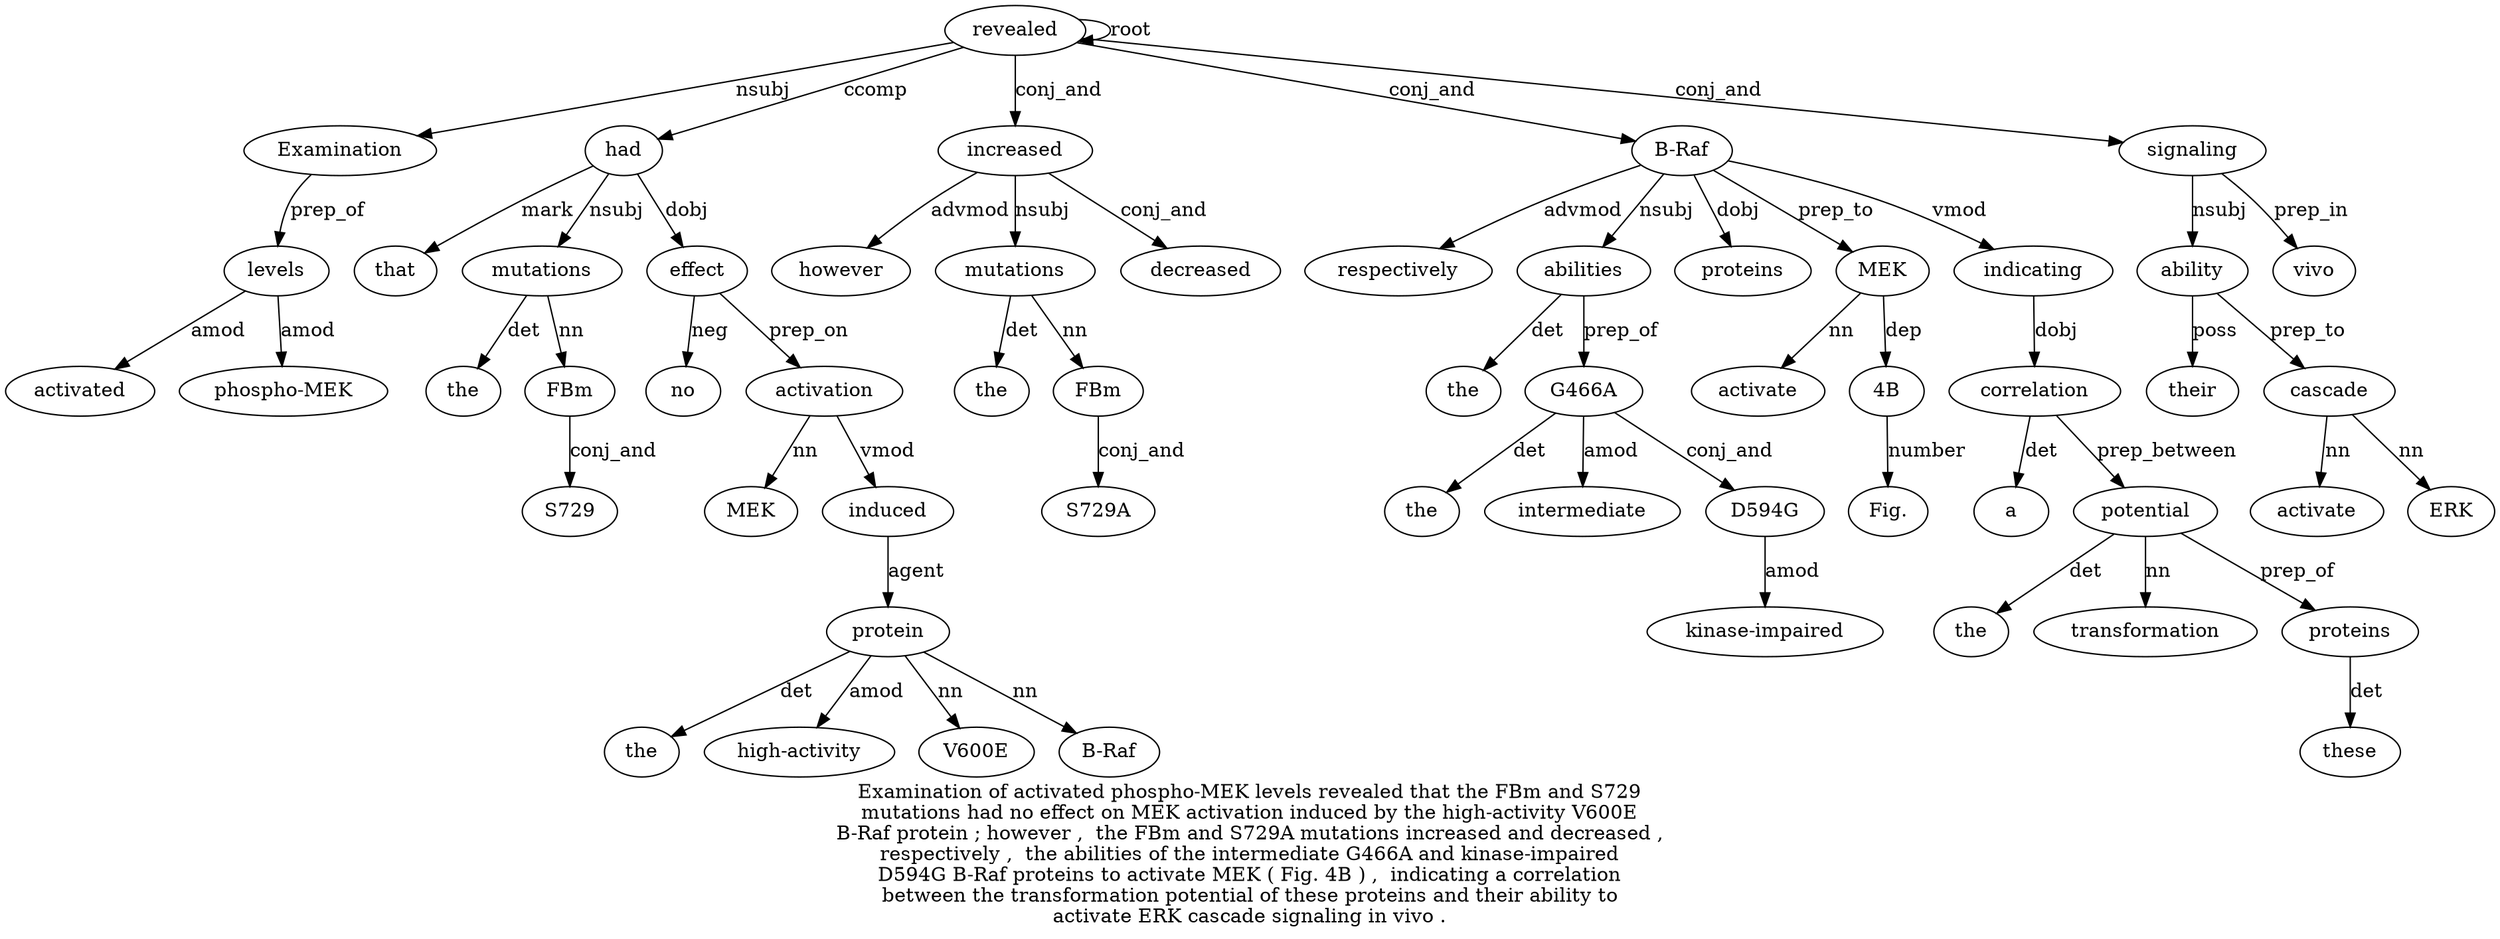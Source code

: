 digraph "Examination of activated phospho-MEK levels revealed that the FBm and S729 mutations had no effect on MEK activation induced by the high-activity V600E B-Raf protein ; however ,  the FBm and S729A mutations increased and decreased ,  respectively ,  the abilities of the intermediate G466A and kinase-impaired D594G B-Raf proteins to activate MEK ( Fig. 4B ) ,  indicating a correlation between the transformation potential of these proteins and their ability to activate ERK cascade signaling in vivo ." {
label="Examination of activated phospho-MEK levels revealed that the FBm and S729
mutations had no effect on MEK activation induced by the high-activity V600E
B-Raf protein ; however ,  the FBm and S729A mutations increased and decreased ,
respectively ,  the abilities of the intermediate G466A and kinase-impaired
D594G B-Raf proteins to activate MEK ( Fig. 4B ) ,  indicating a correlation
between the transformation potential of these proteins and their ability to
activate ERK cascade signaling in vivo .";
revealed6 [style=filled, fillcolor=white, label=revealed];
Examination1 [style=filled, fillcolor=white, label=Examination];
revealed6 -> Examination1  [label=nsubj];
levels5 [style=filled, fillcolor=white, label=levels];
activated3 [style=filled, fillcolor=white, label=activated];
levels5 -> activated3  [label=amod];
"phospho-MEK4" [style=filled, fillcolor=white, label="phospho-MEK"];
levels5 -> "phospho-MEK4"  [label=amod];
Examination1 -> levels5  [label=prep_of];
revealed6 -> revealed6  [label=root];
had13 [style=filled, fillcolor=white, label=had];
that7 [style=filled, fillcolor=white, label=that];
had13 -> that7  [label=mark];
mutations12 [style=filled, fillcolor=white, label=mutations];
the8 [style=filled, fillcolor=white, label=the];
mutations12 -> the8  [label=det];
FBm9 [style=filled, fillcolor=white, label=FBm];
mutations12 -> FBm9  [label=nn];
S72911 [style=filled, fillcolor=white, label=S729];
FBm9 -> S72911  [label=conj_and];
had13 -> mutations12  [label=nsubj];
revealed6 -> had13  [label=ccomp];
effect15 [style=filled, fillcolor=white, label=effect];
no14 [style=filled, fillcolor=white, label=no];
effect15 -> no14  [label=neg];
had13 -> effect15  [label=dobj];
activation18 [style=filled, fillcolor=white, label=activation];
MEK17 [style=filled, fillcolor=white, label=MEK];
activation18 -> MEK17  [label=nn];
effect15 -> activation18  [label=prep_on];
induced19 [style=filled, fillcolor=white, label=induced];
activation18 -> induced19  [label=vmod];
protein25 [style=filled, fillcolor=white, label=protein];
the21 [style=filled, fillcolor=white, label=the];
protein25 -> the21  [label=det];
"high-activity22" [style=filled, fillcolor=white, label="high-activity"];
protein25 -> "high-activity22"  [label=amod];
V600E23 [style=filled, fillcolor=white, label=V600E];
protein25 -> V600E23  [label=nn];
"B-Raf24" [style=filled, fillcolor=white, label="B-Raf"];
protein25 -> "B-Raf24"  [label=nn];
induced19 -> protein25  [label=agent];
increased34 [style=filled, fillcolor=white, label=increased];
however27 [style=filled, fillcolor=white, label=however];
increased34 -> however27  [label=advmod];
mutations33 [style=filled, fillcolor=white, label=mutations];
the29 [style=filled, fillcolor=white, label=the];
mutations33 -> the29  [label=det];
FBm30 [style=filled, fillcolor=white, label=FBm];
mutations33 -> FBm30  [label=nn];
S729A3 [style=filled, fillcolor=white, label=S729A];
FBm30 -> S729A3  [label=conj_and];
increased34 -> mutations33  [label=nsubj];
revealed6 -> increased34  [label=conj_and];
decreased36 [style=filled, fillcolor=white, label=decreased];
increased34 -> decreased36  [label=conj_and];
"B-Raf49" [style=filled, fillcolor=white, label="B-Raf"];
respectively38 [style=filled, fillcolor=white, label=respectively];
"B-Raf49" -> respectively38  [label=advmod];
abilities41 [style=filled, fillcolor=white, label=abilities];
the40 [style=filled, fillcolor=white, label=the];
abilities41 -> the40  [label=det];
"B-Raf49" -> abilities41  [label=nsubj];
G466A45 [style=filled, fillcolor=white, label=G466A];
the43 [style=filled, fillcolor=white, label=the];
G466A45 -> the43  [label=det];
intermediate44 [style=filled, fillcolor=white, label=intermediate];
G466A45 -> intermediate44  [label=amod];
abilities41 -> G466A45  [label=prep_of];
D594G48 [style=filled, fillcolor=white, label=D594G];
"kinase-impaired47" [style=filled, fillcolor=white, label="kinase-impaired"];
D594G48 -> "kinase-impaired47"  [label=amod];
G466A45 -> D594G48  [label=conj_and];
revealed6 -> "B-Raf49"  [label=conj_and];
proteins50 [style=filled, fillcolor=white, label=proteins];
"B-Raf49" -> proteins50  [label=dobj];
MEK53 [style=filled, fillcolor=white, label=MEK];
activate52 [style=filled, fillcolor=white, label=activate];
MEK53 -> activate52  [label=nn];
"B-Raf49" -> MEK53  [label=prep_to];
"4B56" [style=filled, fillcolor=white, label="4B"];
"Fig.55" [style=filled, fillcolor=white, label="Fig."];
"4B56" -> "Fig.55"  [label=number];
MEK53 -> "4B56"  [label=dep];
indicating59 [style=filled, fillcolor=white, label=indicating];
"B-Raf49" -> indicating59  [label=vmod];
correlation61 [style=filled, fillcolor=white, label=correlation];
a60 [style=filled, fillcolor=white, label=a];
correlation61 -> a60  [label=det];
indicating59 -> correlation61  [label=dobj];
potential65 [style=filled, fillcolor=white, label=potential];
the63 [style=filled, fillcolor=white, label=the];
potential65 -> the63  [label=det];
transformation64 [style=filled, fillcolor=white, label=transformation];
potential65 -> transformation64  [label=nn];
correlation61 -> potential65  [label=prep_between];
proteins68 [style=filled, fillcolor=white, label=proteins];
these67 [style=filled, fillcolor=white, label=these];
proteins68 -> these67  [label=det];
potential65 -> proteins68  [label=prep_of];
ability71 [style=filled, fillcolor=white, label=ability];
their70 [style=filled, fillcolor=white, label=their];
ability71 -> their70  [label=poss];
signaling76 [style=filled, fillcolor=white, label=signaling];
signaling76 -> ability71  [label=nsubj];
cascade75 [style=filled, fillcolor=white, label=cascade];
activate73 [style=filled, fillcolor=white, label=activate];
cascade75 -> activate73  [label=nn];
ERK74 [style=filled, fillcolor=white, label=ERK];
cascade75 -> ERK74  [label=nn];
ability71 -> cascade75  [label=prep_to];
revealed6 -> signaling76  [label=conj_and];
vivo78 [style=filled, fillcolor=white, label=vivo];
signaling76 -> vivo78  [label=prep_in];
}
